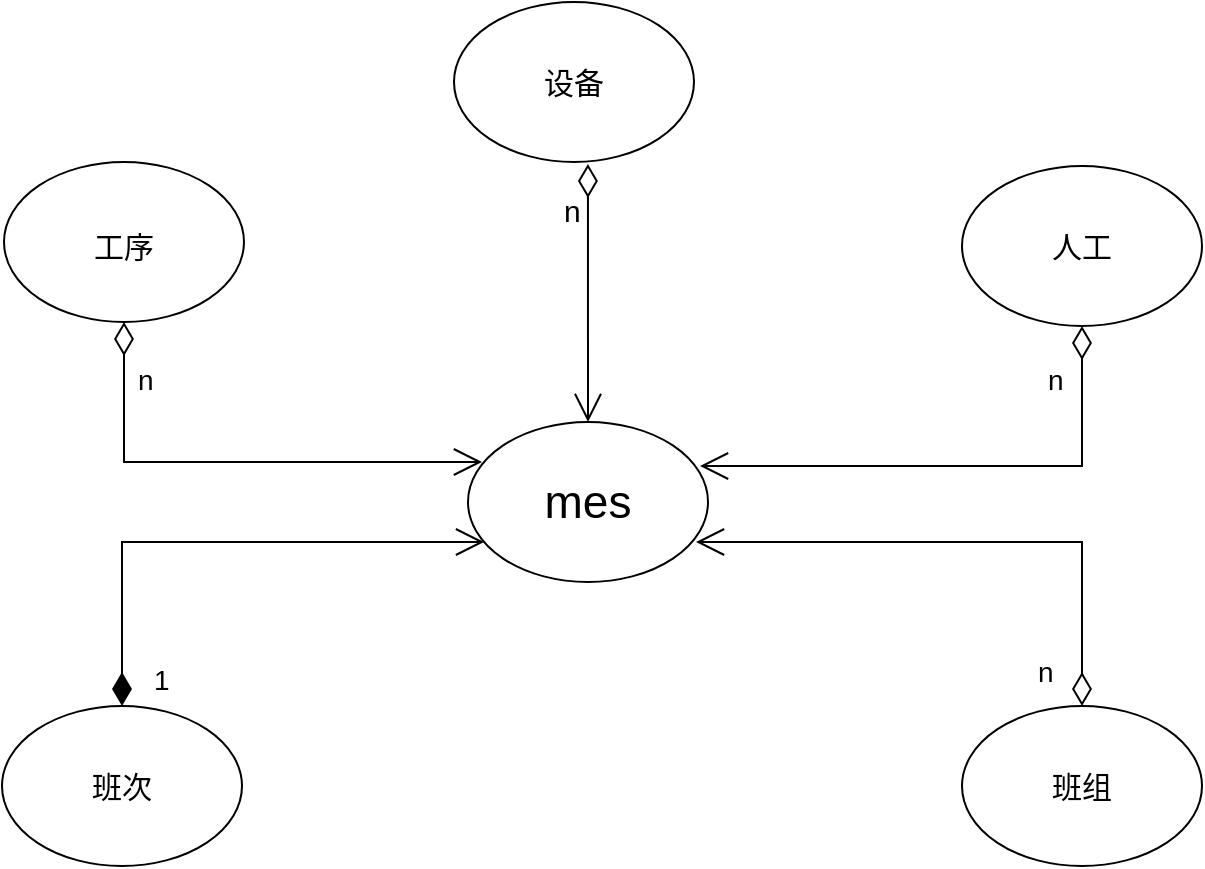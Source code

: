 <mxfile version="20.0.4" type="github">
  <diagram id="hM2SDoxnbh2Bvzxodgqe" name="第 1 页">
    <mxGraphModel dx="1422" dy="786" grid="1" gridSize="10" guides="1" tooltips="1" connect="1" arrows="1" fold="1" page="1" pageScale="1" pageWidth="1654" pageHeight="2336" math="0" shadow="0">
      <root>
        <mxCell id="0" />
        <mxCell id="1" parent="0" />
        <mxCell id="ckxIVoQjhivs-84Mz3xd-2" value="&lt;font style=&quot;font-size: 23px;&quot;&gt;mes&lt;/font&gt;" style="ellipse;whiteSpace=wrap;html=1;" parent="1" vertex="1">
          <mxGeometry x="649" y="420" width="120" height="80" as="geometry" />
        </mxCell>
        <mxCell id="ckxIVoQjhivs-84Mz3xd-4" value="&lt;font style=&quot;font-size: 15px;&quot;&gt;工序&lt;/font&gt;" style="ellipse;whiteSpace=wrap;html=1;fontSize=23;" parent="1" vertex="1">
          <mxGeometry x="417" y="290" width="120" height="80" as="geometry" />
        </mxCell>
        <mxCell id="ckxIVoQjhivs-84Mz3xd-5" value="班次" style="ellipse;whiteSpace=wrap;html=1;fontSize=15;" parent="1" vertex="1">
          <mxGeometry x="416" y="562" width="120" height="80" as="geometry" />
        </mxCell>
        <mxCell id="ckxIVoQjhivs-84Mz3xd-6" value="班组" style="ellipse;whiteSpace=wrap;html=1;fontSize=15;" parent="1" vertex="1">
          <mxGeometry x="896" y="562" width="120" height="80" as="geometry" />
        </mxCell>
        <mxCell id="ckxIVoQjhivs-84Mz3xd-7" value="人工" style="ellipse;whiteSpace=wrap;html=1;fontSize=15;" parent="1" vertex="1">
          <mxGeometry x="896" y="292" width="120" height="80" as="geometry" />
        </mxCell>
        <mxCell id="ckxIVoQjhivs-84Mz3xd-8" value="设备" style="ellipse;whiteSpace=wrap;html=1;fontSize=15;" parent="1" vertex="1">
          <mxGeometry x="642" y="210" width="120" height="80" as="geometry" />
        </mxCell>
        <mxCell id="ckxIVoQjhivs-84Mz3xd-9" value="" style="endArrow=open;html=1;endSize=12;startArrow=diamondThin;startSize=14;startFill=0;edgeStyle=orthogonalEdgeStyle;rounded=0;fontSize=15;exitX=0.558;exitY=1.013;exitDx=0;exitDy=0;exitPerimeter=0;entryX=0.5;entryY=0;entryDx=0;entryDy=0;" parent="1" source="ckxIVoQjhivs-84Mz3xd-8" target="ckxIVoQjhivs-84Mz3xd-2" edge="1">
          <mxGeometry relative="1" as="geometry">
            <mxPoint x="640" y="400" as="sourcePoint" />
            <mxPoint x="800" y="400" as="targetPoint" />
          </mxGeometry>
        </mxCell>
        <mxCell id="ckxIVoQjhivs-84Mz3xd-10" value="n" style="edgeLabel;resizable=0;html=1;align=left;verticalAlign=top;fontSize=15;" parent="ckxIVoQjhivs-84Mz3xd-9" connectable="0" vertex="1">
          <mxGeometry x="-1" relative="1" as="geometry">
            <mxPoint x="-14" y="8" as="offset" />
          </mxGeometry>
        </mxCell>
        <mxCell id="GOjAwoUIxdspf01o6_iu-1" value="" style="endArrow=open;html=1;endSize=12;startArrow=diamondThin;startSize=14;startFill=0;edgeStyle=orthogonalEdgeStyle;rounded=0;exitX=0.5;exitY=1;exitDx=0;exitDy=0;entryX=0;entryY=0.5;entryDx=0;entryDy=0;" edge="1" parent="1" source="ckxIVoQjhivs-84Mz3xd-4">
          <mxGeometry relative="1" as="geometry">
            <mxPoint x="508" y="380" as="sourcePoint" />
            <mxPoint x="656" y="440" as="targetPoint" />
            <Array as="points">
              <mxPoint x="477" y="440" />
            </Array>
          </mxGeometry>
        </mxCell>
        <mxCell id="GOjAwoUIxdspf01o6_iu-2" value="&lt;font style=&quot;font-size: 14px;&quot;&gt;n&lt;/font&gt;" style="edgeLabel;resizable=0;html=1;align=left;verticalAlign=top;" connectable="0" vertex="1" parent="GOjAwoUIxdspf01o6_iu-1">
          <mxGeometry x="-1" relative="1" as="geometry">
            <mxPoint x="5" y="14" as="offset" />
          </mxGeometry>
        </mxCell>
        <mxCell id="GOjAwoUIxdspf01o6_iu-8" value="" style="endArrow=open;html=1;endSize=12;startArrow=diamondThin;startSize=14;startFill=0;edgeStyle=orthogonalEdgeStyle;rounded=0;fontSize=14;exitX=0.5;exitY=1;exitDx=0;exitDy=0;entryX=1;entryY=0.5;entryDx=0;entryDy=0;" edge="1" parent="1" source="ckxIVoQjhivs-84Mz3xd-7">
          <mxGeometry relative="1" as="geometry">
            <mxPoint x="636" y="382" as="sourcePoint" />
            <mxPoint x="765" y="442" as="targetPoint" />
            <Array as="points">
              <mxPoint x="956" y="442" />
            </Array>
          </mxGeometry>
        </mxCell>
        <mxCell id="GOjAwoUIxdspf01o6_iu-9" value="n" style="edgeLabel;resizable=0;html=1;align=left;verticalAlign=top;fontSize=14;" connectable="0" vertex="1" parent="GOjAwoUIxdspf01o6_iu-8">
          <mxGeometry x="-1" relative="1" as="geometry">
            <mxPoint x="-19" y="12" as="offset" />
          </mxGeometry>
        </mxCell>
        <mxCell id="GOjAwoUIxdspf01o6_iu-23" value="1" style="endArrow=open;html=1;endSize=12;startArrow=diamondThin;startSize=14;startFill=1;edgeStyle=orthogonalEdgeStyle;align=left;verticalAlign=bottom;rounded=0;fontSize=14;exitX=0.5;exitY=0;exitDx=0;exitDy=0;" edge="1" parent="1">
          <mxGeometry x="-0.985" y="-14" relative="1" as="geometry">
            <mxPoint x="476" y="562" as="sourcePoint" />
            <mxPoint x="657.038" y="480" as="targetPoint" />
            <Array as="points">
              <mxPoint x="476" y="480" />
            </Array>
            <mxPoint as="offset" />
          </mxGeometry>
        </mxCell>
        <mxCell id="GOjAwoUIxdspf01o6_iu-25" value="" style="endArrow=open;html=1;endSize=12;startArrow=diamondThin;startSize=14;startFill=0;edgeStyle=orthogonalEdgeStyle;rounded=0;fontSize=14;exitX=0.5;exitY=0;exitDx=0;exitDy=0;entryX=0.95;entryY=0.75;entryDx=0;entryDy=0;entryPerimeter=0;" edge="1" parent="1" source="ckxIVoQjhivs-84Mz3xd-6" target="ckxIVoQjhivs-84Mz3xd-2">
          <mxGeometry relative="1" as="geometry">
            <mxPoint x="640" y="410" as="sourcePoint" />
            <mxPoint x="770" y="480" as="targetPoint" />
            <Array as="points">
              <mxPoint x="956" y="480" />
            </Array>
          </mxGeometry>
        </mxCell>
        <mxCell id="GOjAwoUIxdspf01o6_iu-26" value="n" style="edgeLabel;resizable=0;html=1;align=left;verticalAlign=top;fontSize=14;" connectable="0" vertex="1" parent="GOjAwoUIxdspf01o6_iu-25">
          <mxGeometry x="-1" relative="1" as="geometry">
            <mxPoint x="-24" y="-32" as="offset" />
          </mxGeometry>
        </mxCell>
      </root>
    </mxGraphModel>
  </diagram>
</mxfile>
